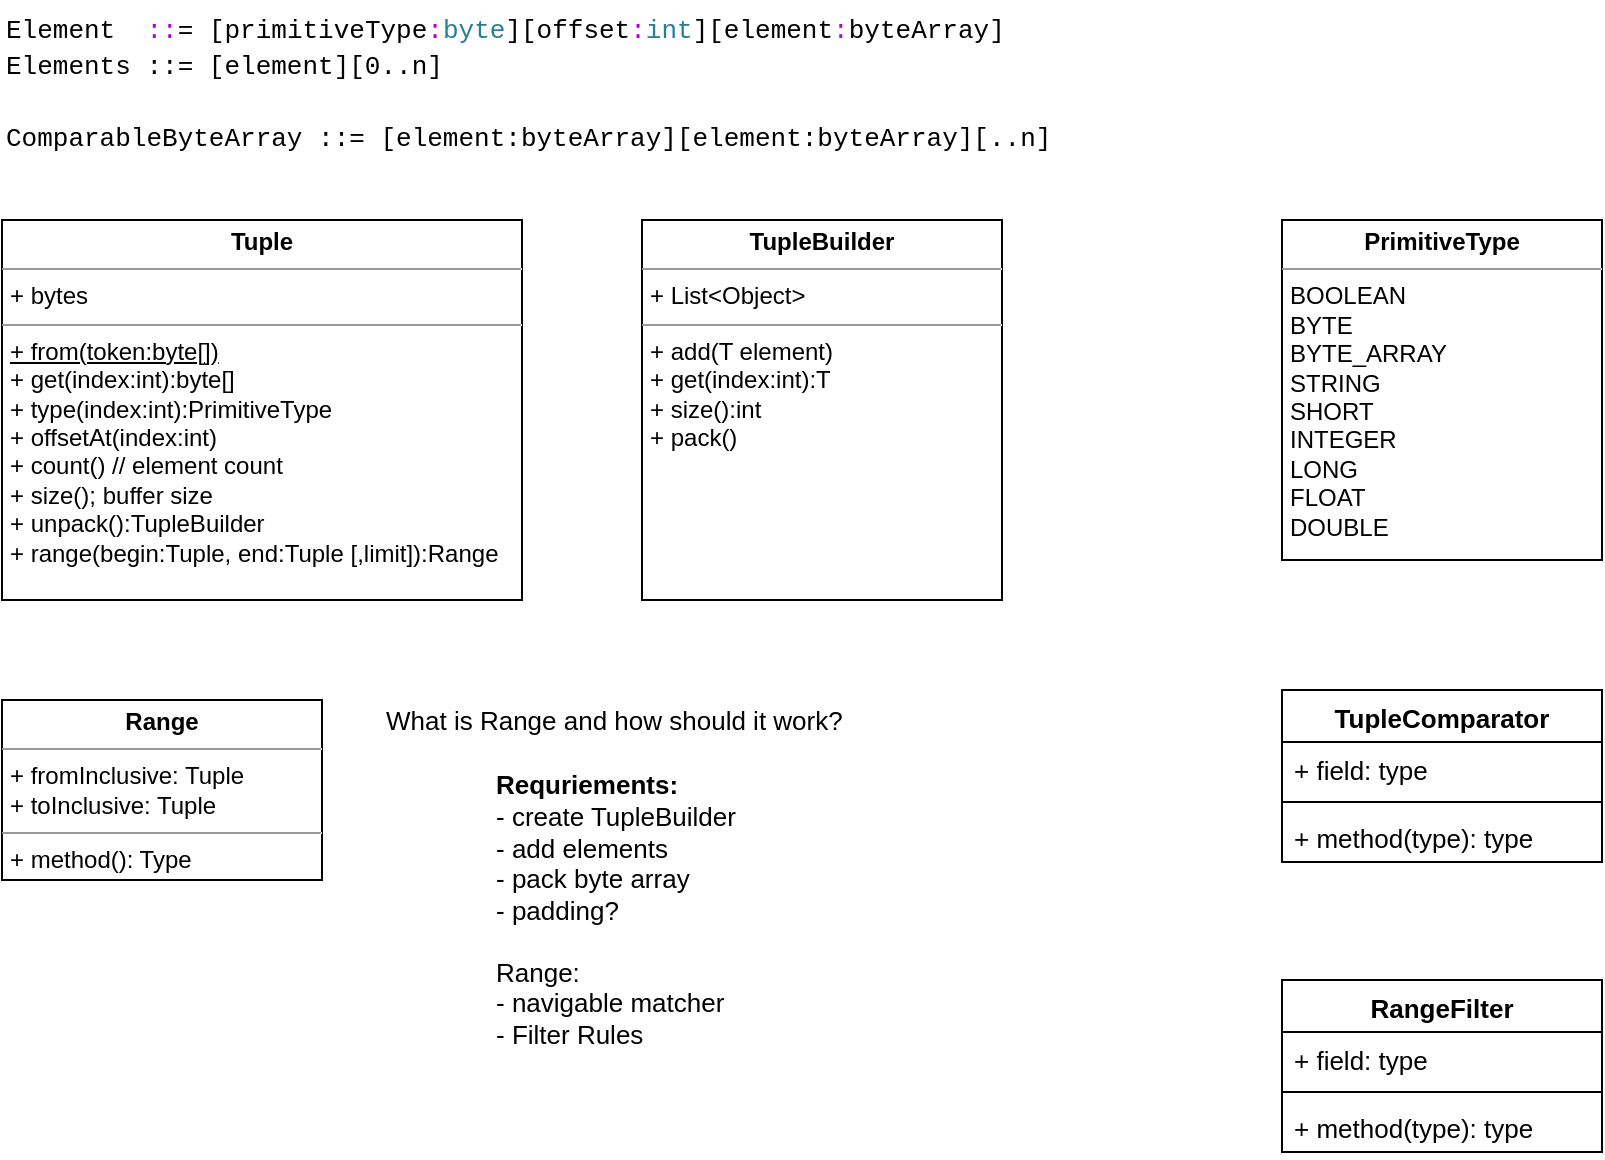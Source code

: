 <mxfile version="20.5.3" type="embed"><diagram id="9W98RrC-WrxEQ-ZLZZlF" name="Page-1"><mxGraphModel dx="1425" dy="1063" grid="1" gridSize="10" guides="1" tooltips="1" connect="1" arrows="1" fold="1" page="1" pageScale="1" pageWidth="1100" pageHeight="850" math="0" shadow="0"><root><mxCell id="0"/><mxCell id="1" parent="0"/><mxCell id="2" value="&lt;p style=&quot;margin:0px;margin-top:4px;text-align:center;&quot;&gt;&lt;b&gt;Tuple&lt;/b&gt;&lt;/p&gt;&lt;hr size=&quot;1&quot;&gt;&lt;p style=&quot;margin:0px;margin-left:4px;&quot;&gt;+ bytes&lt;/p&gt;&lt;hr size=&quot;1&quot;&gt;&lt;p style=&quot;margin:0px;margin-left:4px;&quot;&gt;&lt;u&gt;+ from(token:byte[])&lt;/u&gt;&lt;/p&gt;&lt;p style=&quot;margin:0px;margin-left:4px;&quot;&gt;+ get(index:int):byte[]&lt;/p&gt;&lt;p style=&quot;margin:0px;margin-left:4px;&quot;&gt;+ type(index:int):PrimitiveType&lt;/p&gt;&lt;p style=&quot;margin:0px;margin-left:4px;&quot;&gt;+ offsetAt(index:int)&lt;/p&gt;&lt;p style=&quot;margin:0px;margin-left:4px;&quot;&gt;+ count() // element count&lt;/p&gt;&lt;p style=&quot;margin:0px;margin-left:4px;&quot;&gt;+ size(); buffer size&lt;/p&gt;&lt;p style=&quot;margin:0px;margin-left:4px;&quot;&gt;+ unpack():TupleBuilder&lt;/p&gt;&lt;p style=&quot;margin:0px;margin-left:4px;&quot;&gt;+ range(begin:Tuple, end:Tuple [&lt;span style=&quot;background-color: initial;&quot;&gt;,limit]):Range&lt;/span&gt;&lt;/p&gt;" style="verticalAlign=top;align=left;overflow=fill;fontSize=12;fontFamily=Helvetica;html=1;" parent="1" vertex="1"><mxGeometry x="120" y="120" width="260" height="190" as="geometry"/></mxCell><mxCell id="3" value="&lt;p style=&quot;margin:0px;margin-top:4px;text-align:center;&quot;&gt;&lt;b&gt;TupleBuilder&lt;/b&gt;&lt;/p&gt;&lt;hr size=&quot;1&quot;&gt;&lt;p style=&quot;margin:0px;margin-left:4px;&quot;&gt;+ List&amp;lt;Object&amp;gt;&lt;/p&gt;&lt;hr size=&quot;1&quot;&gt;&lt;p style=&quot;margin:0px;margin-left:4px;&quot;&gt;&lt;span style=&quot;background-color: initial;&quot;&gt;+ add(T element)&lt;/span&gt;&lt;/p&gt;&lt;p style=&quot;margin:0px;margin-left:4px;&quot;&gt;&lt;span style=&quot;background-color: initial;&quot;&gt;+ get(index:int):T&lt;/span&gt;&lt;/p&gt;&lt;p style=&quot;margin:0px;margin-left:4px;&quot;&gt;&lt;span style=&quot;background-color: initial;&quot;&gt;+ size():int&lt;/span&gt;&lt;/p&gt;&lt;p style=&quot;margin:0px;margin-left:4px;&quot;&gt;&lt;span style=&quot;background-color: initial;&quot;&gt;+ pack()&lt;/span&gt;&lt;br&gt;&lt;/p&gt;" style="verticalAlign=top;align=left;overflow=fill;fontSize=12;fontFamily=Helvetica;html=1;" parent="1" vertex="1"><mxGeometry x="440" y="120" width="180" height="190" as="geometry"/></mxCell><mxCell id="4" value="&lt;p style=&quot;margin:0px;margin-top:4px;text-align:center;&quot;&gt;&lt;b&gt;PrimitiveType&lt;/b&gt;&lt;/p&gt;&lt;hr size=&quot;1&quot;&gt;&lt;p style=&quot;margin: 0px 0px 0px 4px;&quot;&gt;BOOLEAN&lt;/p&gt;&lt;p style=&quot;margin:0px;margin-left:4px;&quot;&gt;BYTE&lt;/p&gt;&lt;p style=&quot;margin:0px;margin-left:4px;&quot;&gt;BYTE_ARRAY&lt;/p&gt;&lt;p style=&quot;margin:0px;margin-left:4px;&quot;&gt;&lt;span style=&quot;background-color: initial;&quot;&gt;STRING&lt;/span&gt;&lt;br&gt;&lt;/p&gt;&lt;p style=&quot;margin:0px;margin-left:4px;&quot;&gt;SHORT&lt;/p&gt;&lt;p style=&quot;margin:0px;margin-left:4px;&quot;&gt;INTEGER&lt;/p&gt;&lt;p style=&quot;margin:0px;margin-left:4px;&quot;&gt;LONG&lt;/p&gt;&lt;p style=&quot;margin:0px;margin-left:4px;&quot;&gt;FLOAT&lt;/p&gt;&lt;p style=&quot;margin:0px;margin-left:4px;&quot;&gt;DOUBLE&lt;/p&gt;" style="verticalAlign=top;align=left;overflow=fill;fontSize=12;fontFamily=Helvetica;html=1;" parent="1" vertex="1"><mxGeometry x="760" y="120" width="160" height="170" as="geometry"/></mxCell><mxCell id="5" value="&lt;div style=&quot;color: rgb(0, 0, 0); background-color: rgb(255, 255, 255); font-family: Menlo, Monaco, &amp;quot;Courier New&amp;quot;, monospace; font-weight: normal; font-size: 13px; line-height: 18px;&quot;&gt;&lt;div style=&quot;font-size: 13px;&quot;&gt;&lt;span style=&quot;color: rgb(0, 0, 0); font-size: 13px;&quot;&gt;Element&amp;nbsp;&amp;nbsp;&lt;/span&gt;&lt;span style=&quot;color: rgb(175, 0, 219); font-size: 13px;&quot;&gt;::&lt;/span&gt;&lt;span style=&quot;color: rgb(0, 0, 0); font-size: 13px;&quot;&gt;=&amp;nbsp;&lt;/span&gt;[primitiveType&lt;span style=&quot;color: rgb(175, 0, 219); font-size: 13px;&quot;&gt;:&lt;/span&gt;&lt;span style=&quot;color: rgb(38, 127, 153); font-size: 13px;&quot;&gt;byte&lt;/span&gt;][offset&lt;span style=&quot;color: rgb(175, 0, 219); font-size: 13px;&quot;&gt;:&lt;/span&gt;&lt;span style=&quot;color: rgb(38, 127, 153); font-size: 13px;&quot;&gt;int&lt;/span&gt;][element&lt;span style=&quot;color: rgb(175, 0, 219); font-size: 13px;&quot;&gt;:&lt;/span&gt;byteArray]&lt;/div&gt;&lt;div style=&quot;font-size: 13px;&quot;&gt;Elements ::= [element][0..n]&lt;/div&gt;&lt;div style=&quot;font-size: 13px;&quot;&gt;&lt;br&gt;&lt;/div&gt;&lt;div style=&quot;font-size: 13px;&quot;&gt;ComparableByteArray ::= [element:byteArray][element:byteArray][..n]&lt;/div&gt;&lt;/div&gt;" style="text;whiteSpace=wrap;html=1;fontSize=13;" parent="1" vertex="1"><mxGeometry x="120" y="10" width="610" height="90" as="geometry"/></mxCell><mxCell id="6" value="&lt;p style=&quot;margin:0px;margin-top:4px;text-align:center;&quot;&gt;&lt;b&gt;Range&lt;/b&gt;&lt;/p&gt;&lt;hr size=&quot;1&quot;&gt;&lt;p style=&quot;margin:0px;margin-left:4px;&quot;&gt;+ fromInclusive: Tuple&lt;/p&gt;&lt;p style=&quot;margin:0px;margin-left:4px;&quot;&gt;+ toInclusive: Tuple&lt;/p&gt;&lt;hr size=&quot;1&quot;&gt;&lt;p style=&quot;margin:0px;margin-left:4px;&quot;&gt;+ method(): Type&lt;/p&gt;" style="verticalAlign=top;align=left;overflow=fill;fontSize=12;fontFamily=Helvetica;html=1;" parent="1" vertex="1"><mxGeometry x="120" y="360" width="160" height="90" as="geometry"/></mxCell><mxCell id="7" value="What is Range and how should it work?" style="text;html=1;align=left;verticalAlign=middle;resizable=0;points=[];autosize=1;strokeColor=none;fillColor=none;fontSize=13;" parent="1" vertex="1"><mxGeometry x="310" y="355" width="250" height="30" as="geometry"/></mxCell><mxCell id="8" value="TupleComparator" style="swimlane;fontStyle=1;align=center;verticalAlign=top;childLayout=stackLayout;horizontal=1;startSize=26;horizontalStack=0;resizeParent=1;resizeParentMax=0;resizeLast=0;collapsible=1;marginBottom=0;fontSize=13;" parent="1" vertex="1"><mxGeometry x="760" y="355" width="160" height="86" as="geometry"/></mxCell><mxCell id="9" value="+ field: type" style="text;strokeColor=none;fillColor=none;align=left;verticalAlign=top;spacingLeft=4;spacingRight=4;overflow=hidden;rotatable=0;points=[[0,0.5],[1,0.5]];portConstraint=eastwest;fontSize=13;" parent="8" vertex="1"><mxGeometry y="26" width="160" height="26" as="geometry"/></mxCell><mxCell id="10" value="" style="line;strokeWidth=1;fillColor=none;align=left;verticalAlign=middle;spacingTop=-1;spacingLeft=3;spacingRight=3;rotatable=0;labelPosition=right;points=[];portConstraint=eastwest;strokeColor=inherit;fontSize=13;" parent="8" vertex="1"><mxGeometry y="52" width="160" height="8" as="geometry"/></mxCell><mxCell id="11" value="+ method(type): type" style="text;strokeColor=none;fillColor=none;align=left;verticalAlign=top;spacingLeft=4;spacingRight=4;overflow=hidden;rotatable=0;points=[[0,0.5],[1,0.5]];portConstraint=eastwest;fontSize=13;" parent="8" vertex="1"><mxGeometry y="60" width="160" height="26" as="geometry"/></mxCell><mxCell id="12" value="&lt;b&gt;Requriements:&lt;br&gt;&lt;/b&gt;- create TupleBuilder&lt;br&gt;- add elements&lt;br&gt;- pack byte array&lt;br&gt;- padding?&lt;br&gt;&lt;br&gt;Range:&lt;br&gt;- navigable matcher&lt;br&gt;- Filter Rules" style="text;html=1;align=left;verticalAlign=middle;resizable=0;points=[];autosize=0;strokeColor=none;fillColor=none;fontSize=13;imageAspect=1;" parent="1" vertex="1"><mxGeometry x="365" y="420" width="140" height="90" as="geometry"/></mxCell><mxCell id="14" value="RangeFilter" style="swimlane;fontStyle=1;align=center;verticalAlign=top;childLayout=stackLayout;horizontal=1;startSize=26;horizontalStack=0;resizeParent=1;resizeParentMax=0;resizeLast=0;collapsible=1;marginBottom=0;fontSize=13;" parent="1" vertex="1"><mxGeometry x="760" y="500" width="160" height="86" as="geometry"/></mxCell><mxCell id="15" value="+ field: type" style="text;strokeColor=none;fillColor=none;align=left;verticalAlign=top;spacingLeft=4;spacingRight=4;overflow=hidden;rotatable=0;points=[[0,0.5],[1,0.5]];portConstraint=eastwest;fontSize=13;" parent="14" vertex="1"><mxGeometry y="26" width="160" height="26" as="geometry"/></mxCell><mxCell id="16" value="" style="line;strokeWidth=1;fillColor=none;align=left;verticalAlign=middle;spacingTop=-1;spacingLeft=3;spacingRight=3;rotatable=0;labelPosition=right;points=[];portConstraint=eastwest;strokeColor=inherit;fontSize=13;" parent="14" vertex="1"><mxGeometry y="52" width="160" height="8" as="geometry"/></mxCell><mxCell id="17" value="+ method(type): type" style="text;strokeColor=none;fillColor=none;align=left;verticalAlign=top;spacingLeft=4;spacingRight=4;overflow=hidden;rotatable=0;points=[[0,0.5],[1,0.5]];portConstraint=eastwest;fontSize=13;" parent="14" vertex="1"><mxGeometry y="60" width="160" height="26" as="geometry"/></mxCell></root></mxGraphModel></diagram></mxfile>